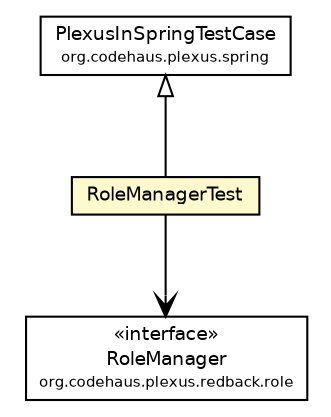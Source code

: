 #!/usr/local/bin/dot
#
# Class diagram 
# Generated by UmlGraph version 4.6 (http://www.spinellis.gr/sw/umlgraph)
#

digraph G {
	edge [fontname="Helvetica",fontsize=10,labelfontname="Helvetica",labelfontsize=10];
	node [fontname="Helvetica",fontsize=10,shape=plaintext];
	// org.apache.maven.archiva.security.RoleManagerTest
	c45754 [label=<<table border="0" cellborder="1" cellspacing="0" cellpadding="2" port="p" bgcolor="lemonChiffon" href="./RoleManagerTest.html">
		<tr><td><table border="0" cellspacing="0" cellpadding="1">
			<tr><td> RoleManagerTest </td></tr>
		</table></td></tr>
		</table>>, fontname="Helvetica", fontcolor="black", fontsize=9.0];
	//org.apache.maven.archiva.security.RoleManagerTest extends org.codehaus.plexus.spring.PlexusInSpringTestCase
	c45798:p -> c45754:p [dir=back,arrowtail=empty];
	// org.apache.maven.archiva.security.RoleManagerTest NAVASSOC org.codehaus.plexus.redback.role.RoleManager
	c45754:p -> c45800:p [taillabel="", label="", headlabel="", fontname="Helvetica", fontcolor="black", fontsize=10.0, color="black", arrowhead=open];
	// org.codehaus.plexus.redback.role.RoleManager
	c45800 [label=<<table border="0" cellborder="1" cellspacing="0" cellpadding="2" port="p" href="http://java.sun.com/j2se/1.4.2/docs/api/org/codehaus/plexus/redback/role/RoleManager.html">
		<tr><td><table border="0" cellspacing="0" cellpadding="1">
			<tr><td> &laquo;interface&raquo; </td></tr>
			<tr><td> RoleManager </td></tr>
			<tr><td><font point-size="7.0"> org.codehaus.plexus.redback.role </font></td></tr>
		</table></td></tr>
		</table>>, fontname="Helvetica", fontcolor="black", fontsize=9.0];
	// org.codehaus.plexus.spring.PlexusInSpringTestCase
	c45798 [label=<<table border="0" cellborder="1" cellspacing="0" cellpadding="2" port="p" href="http://java.sun.com/j2se/1.4.2/docs/api/org/codehaus/plexus/spring/PlexusInSpringTestCase.html">
		<tr><td><table border="0" cellspacing="0" cellpadding="1">
			<tr><td> PlexusInSpringTestCase </td></tr>
			<tr><td><font point-size="7.0"> org.codehaus.plexus.spring </font></td></tr>
		</table></td></tr>
		</table>>, fontname="Helvetica", fontcolor="black", fontsize=9.0];
}

